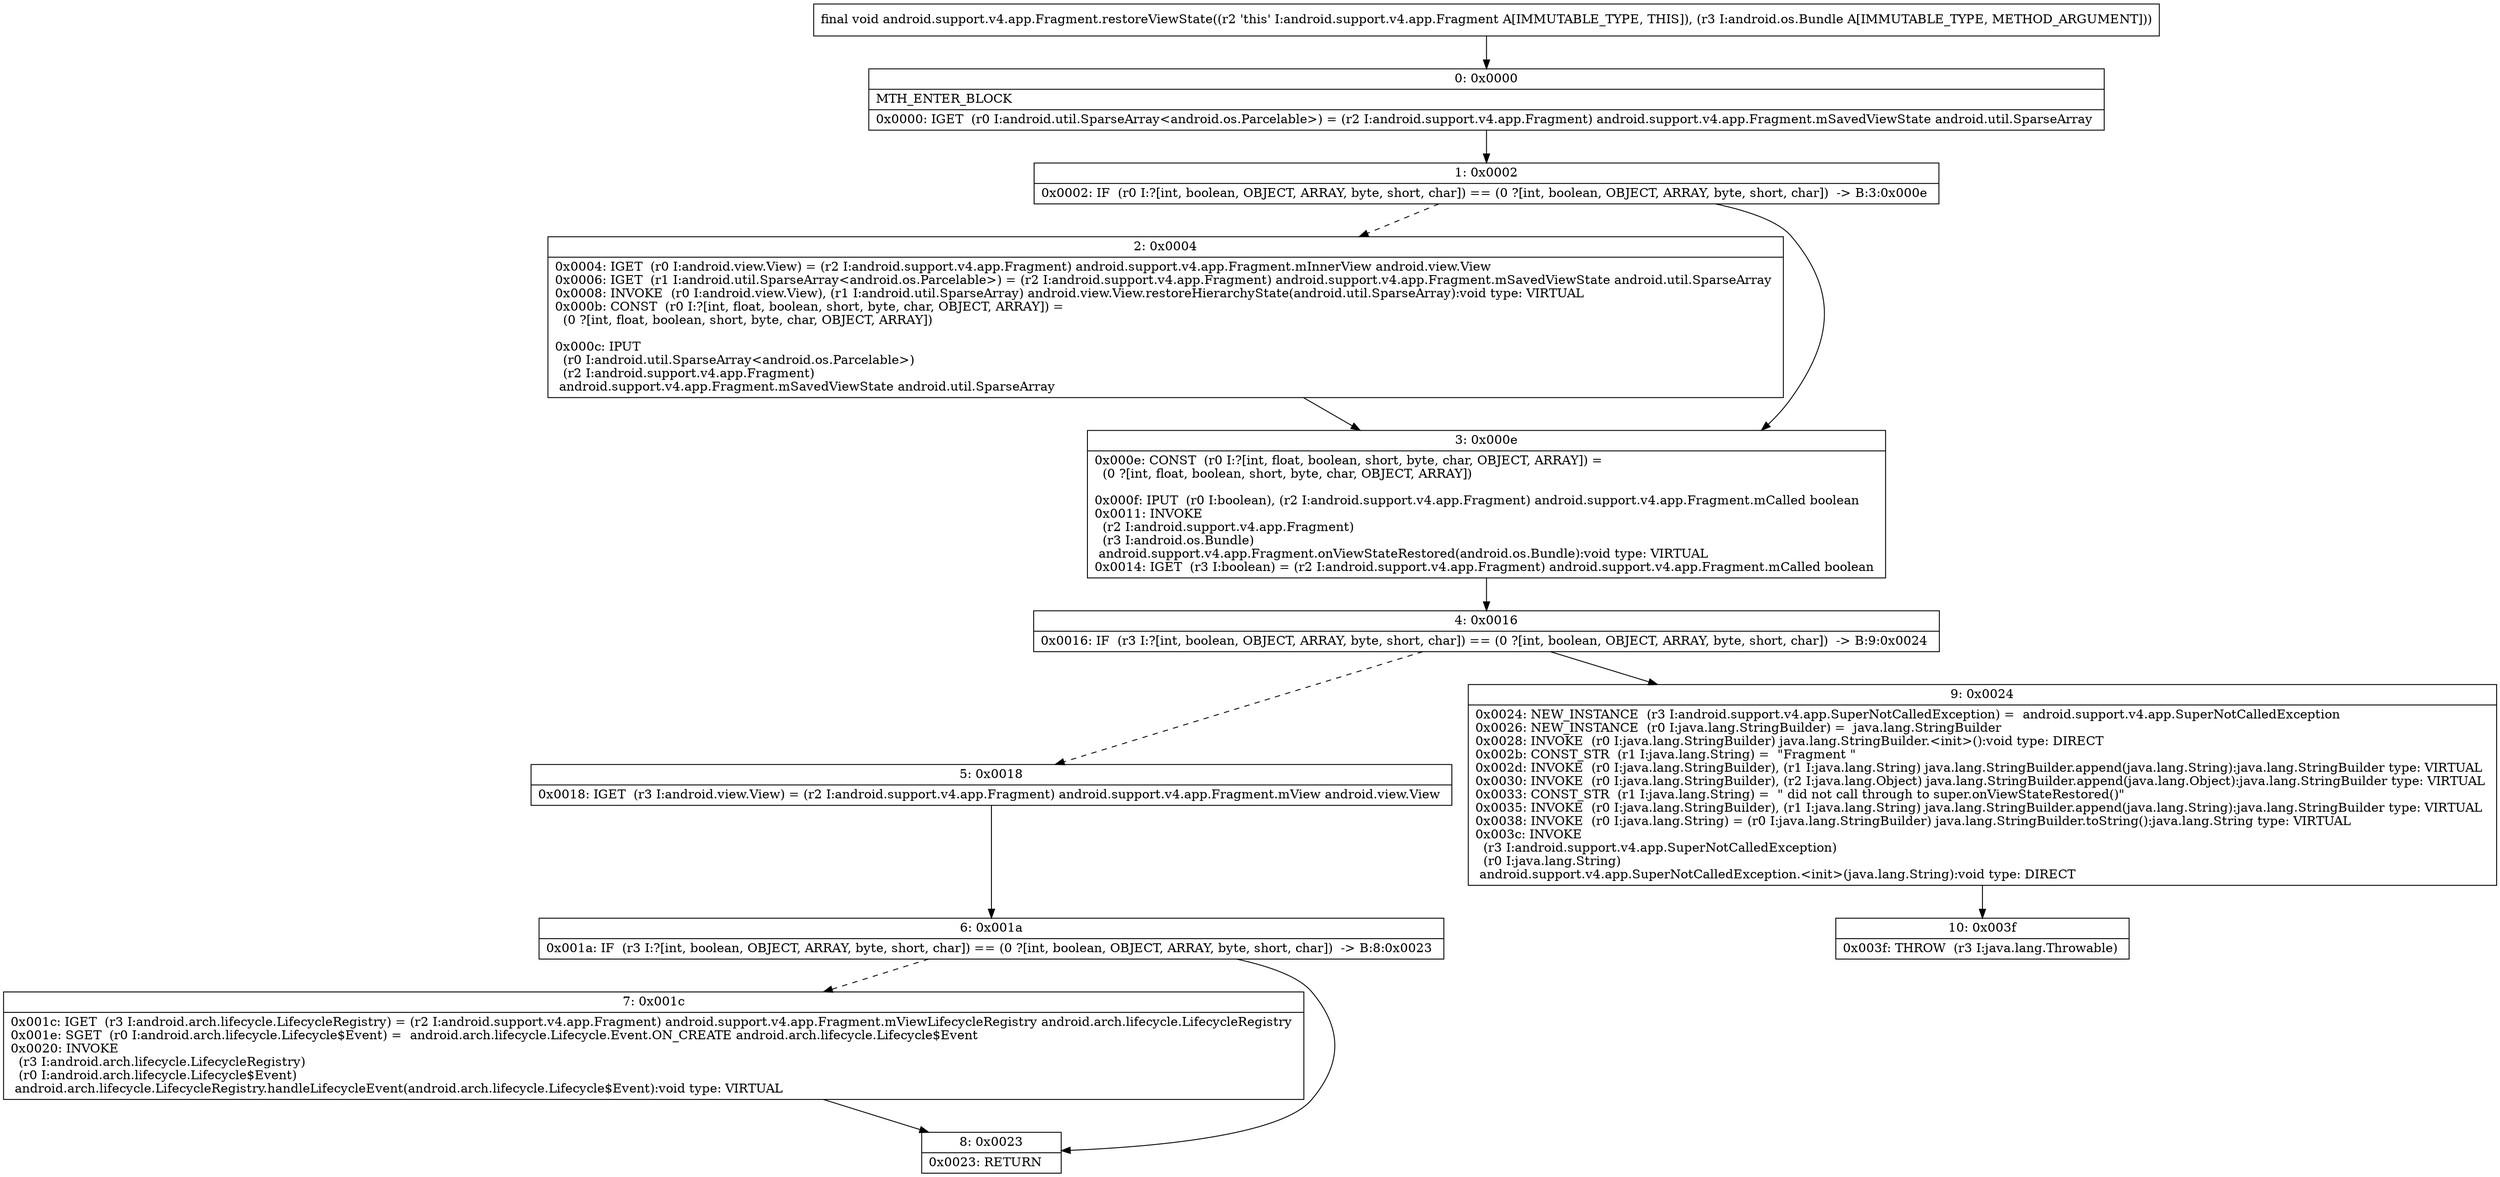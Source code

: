 digraph "CFG forandroid.support.v4.app.Fragment.restoreViewState(Landroid\/os\/Bundle;)V" {
Node_0 [shape=record,label="{0\:\ 0x0000|MTH_ENTER_BLOCK\l|0x0000: IGET  (r0 I:android.util.SparseArray\<android.os.Parcelable\>) = (r2 I:android.support.v4.app.Fragment) android.support.v4.app.Fragment.mSavedViewState android.util.SparseArray \l}"];
Node_1 [shape=record,label="{1\:\ 0x0002|0x0002: IF  (r0 I:?[int, boolean, OBJECT, ARRAY, byte, short, char]) == (0 ?[int, boolean, OBJECT, ARRAY, byte, short, char])  \-\> B:3:0x000e \l}"];
Node_2 [shape=record,label="{2\:\ 0x0004|0x0004: IGET  (r0 I:android.view.View) = (r2 I:android.support.v4.app.Fragment) android.support.v4.app.Fragment.mInnerView android.view.View \l0x0006: IGET  (r1 I:android.util.SparseArray\<android.os.Parcelable\>) = (r2 I:android.support.v4.app.Fragment) android.support.v4.app.Fragment.mSavedViewState android.util.SparseArray \l0x0008: INVOKE  (r0 I:android.view.View), (r1 I:android.util.SparseArray) android.view.View.restoreHierarchyState(android.util.SparseArray):void type: VIRTUAL \l0x000b: CONST  (r0 I:?[int, float, boolean, short, byte, char, OBJECT, ARRAY]) = \l  (0 ?[int, float, boolean, short, byte, char, OBJECT, ARRAY])\l \l0x000c: IPUT  \l  (r0 I:android.util.SparseArray\<android.os.Parcelable\>)\l  (r2 I:android.support.v4.app.Fragment)\l android.support.v4.app.Fragment.mSavedViewState android.util.SparseArray \l}"];
Node_3 [shape=record,label="{3\:\ 0x000e|0x000e: CONST  (r0 I:?[int, float, boolean, short, byte, char, OBJECT, ARRAY]) = \l  (0 ?[int, float, boolean, short, byte, char, OBJECT, ARRAY])\l \l0x000f: IPUT  (r0 I:boolean), (r2 I:android.support.v4.app.Fragment) android.support.v4.app.Fragment.mCalled boolean \l0x0011: INVOKE  \l  (r2 I:android.support.v4.app.Fragment)\l  (r3 I:android.os.Bundle)\l android.support.v4.app.Fragment.onViewStateRestored(android.os.Bundle):void type: VIRTUAL \l0x0014: IGET  (r3 I:boolean) = (r2 I:android.support.v4.app.Fragment) android.support.v4.app.Fragment.mCalled boolean \l}"];
Node_4 [shape=record,label="{4\:\ 0x0016|0x0016: IF  (r3 I:?[int, boolean, OBJECT, ARRAY, byte, short, char]) == (0 ?[int, boolean, OBJECT, ARRAY, byte, short, char])  \-\> B:9:0x0024 \l}"];
Node_5 [shape=record,label="{5\:\ 0x0018|0x0018: IGET  (r3 I:android.view.View) = (r2 I:android.support.v4.app.Fragment) android.support.v4.app.Fragment.mView android.view.View \l}"];
Node_6 [shape=record,label="{6\:\ 0x001a|0x001a: IF  (r3 I:?[int, boolean, OBJECT, ARRAY, byte, short, char]) == (0 ?[int, boolean, OBJECT, ARRAY, byte, short, char])  \-\> B:8:0x0023 \l}"];
Node_7 [shape=record,label="{7\:\ 0x001c|0x001c: IGET  (r3 I:android.arch.lifecycle.LifecycleRegistry) = (r2 I:android.support.v4.app.Fragment) android.support.v4.app.Fragment.mViewLifecycleRegistry android.arch.lifecycle.LifecycleRegistry \l0x001e: SGET  (r0 I:android.arch.lifecycle.Lifecycle$Event) =  android.arch.lifecycle.Lifecycle.Event.ON_CREATE android.arch.lifecycle.Lifecycle$Event \l0x0020: INVOKE  \l  (r3 I:android.arch.lifecycle.LifecycleRegistry)\l  (r0 I:android.arch.lifecycle.Lifecycle$Event)\l android.arch.lifecycle.LifecycleRegistry.handleLifecycleEvent(android.arch.lifecycle.Lifecycle$Event):void type: VIRTUAL \l}"];
Node_8 [shape=record,label="{8\:\ 0x0023|0x0023: RETURN   \l}"];
Node_9 [shape=record,label="{9\:\ 0x0024|0x0024: NEW_INSTANCE  (r3 I:android.support.v4.app.SuperNotCalledException) =  android.support.v4.app.SuperNotCalledException \l0x0026: NEW_INSTANCE  (r0 I:java.lang.StringBuilder) =  java.lang.StringBuilder \l0x0028: INVOKE  (r0 I:java.lang.StringBuilder) java.lang.StringBuilder.\<init\>():void type: DIRECT \l0x002b: CONST_STR  (r1 I:java.lang.String) =  \"Fragment \" \l0x002d: INVOKE  (r0 I:java.lang.StringBuilder), (r1 I:java.lang.String) java.lang.StringBuilder.append(java.lang.String):java.lang.StringBuilder type: VIRTUAL \l0x0030: INVOKE  (r0 I:java.lang.StringBuilder), (r2 I:java.lang.Object) java.lang.StringBuilder.append(java.lang.Object):java.lang.StringBuilder type: VIRTUAL \l0x0033: CONST_STR  (r1 I:java.lang.String) =  \" did not call through to super.onViewStateRestored()\" \l0x0035: INVOKE  (r0 I:java.lang.StringBuilder), (r1 I:java.lang.String) java.lang.StringBuilder.append(java.lang.String):java.lang.StringBuilder type: VIRTUAL \l0x0038: INVOKE  (r0 I:java.lang.String) = (r0 I:java.lang.StringBuilder) java.lang.StringBuilder.toString():java.lang.String type: VIRTUAL \l0x003c: INVOKE  \l  (r3 I:android.support.v4.app.SuperNotCalledException)\l  (r0 I:java.lang.String)\l android.support.v4.app.SuperNotCalledException.\<init\>(java.lang.String):void type: DIRECT \l}"];
Node_10 [shape=record,label="{10\:\ 0x003f|0x003f: THROW  (r3 I:java.lang.Throwable) \l}"];
MethodNode[shape=record,label="{final void android.support.v4.app.Fragment.restoreViewState((r2 'this' I:android.support.v4.app.Fragment A[IMMUTABLE_TYPE, THIS]), (r3 I:android.os.Bundle A[IMMUTABLE_TYPE, METHOD_ARGUMENT])) }"];
MethodNode -> Node_0;
Node_0 -> Node_1;
Node_1 -> Node_2[style=dashed];
Node_1 -> Node_3;
Node_2 -> Node_3;
Node_3 -> Node_4;
Node_4 -> Node_5[style=dashed];
Node_4 -> Node_9;
Node_5 -> Node_6;
Node_6 -> Node_7[style=dashed];
Node_6 -> Node_8;
Node_7 -> Node_8;
Node_9 -> Node_10;
}


